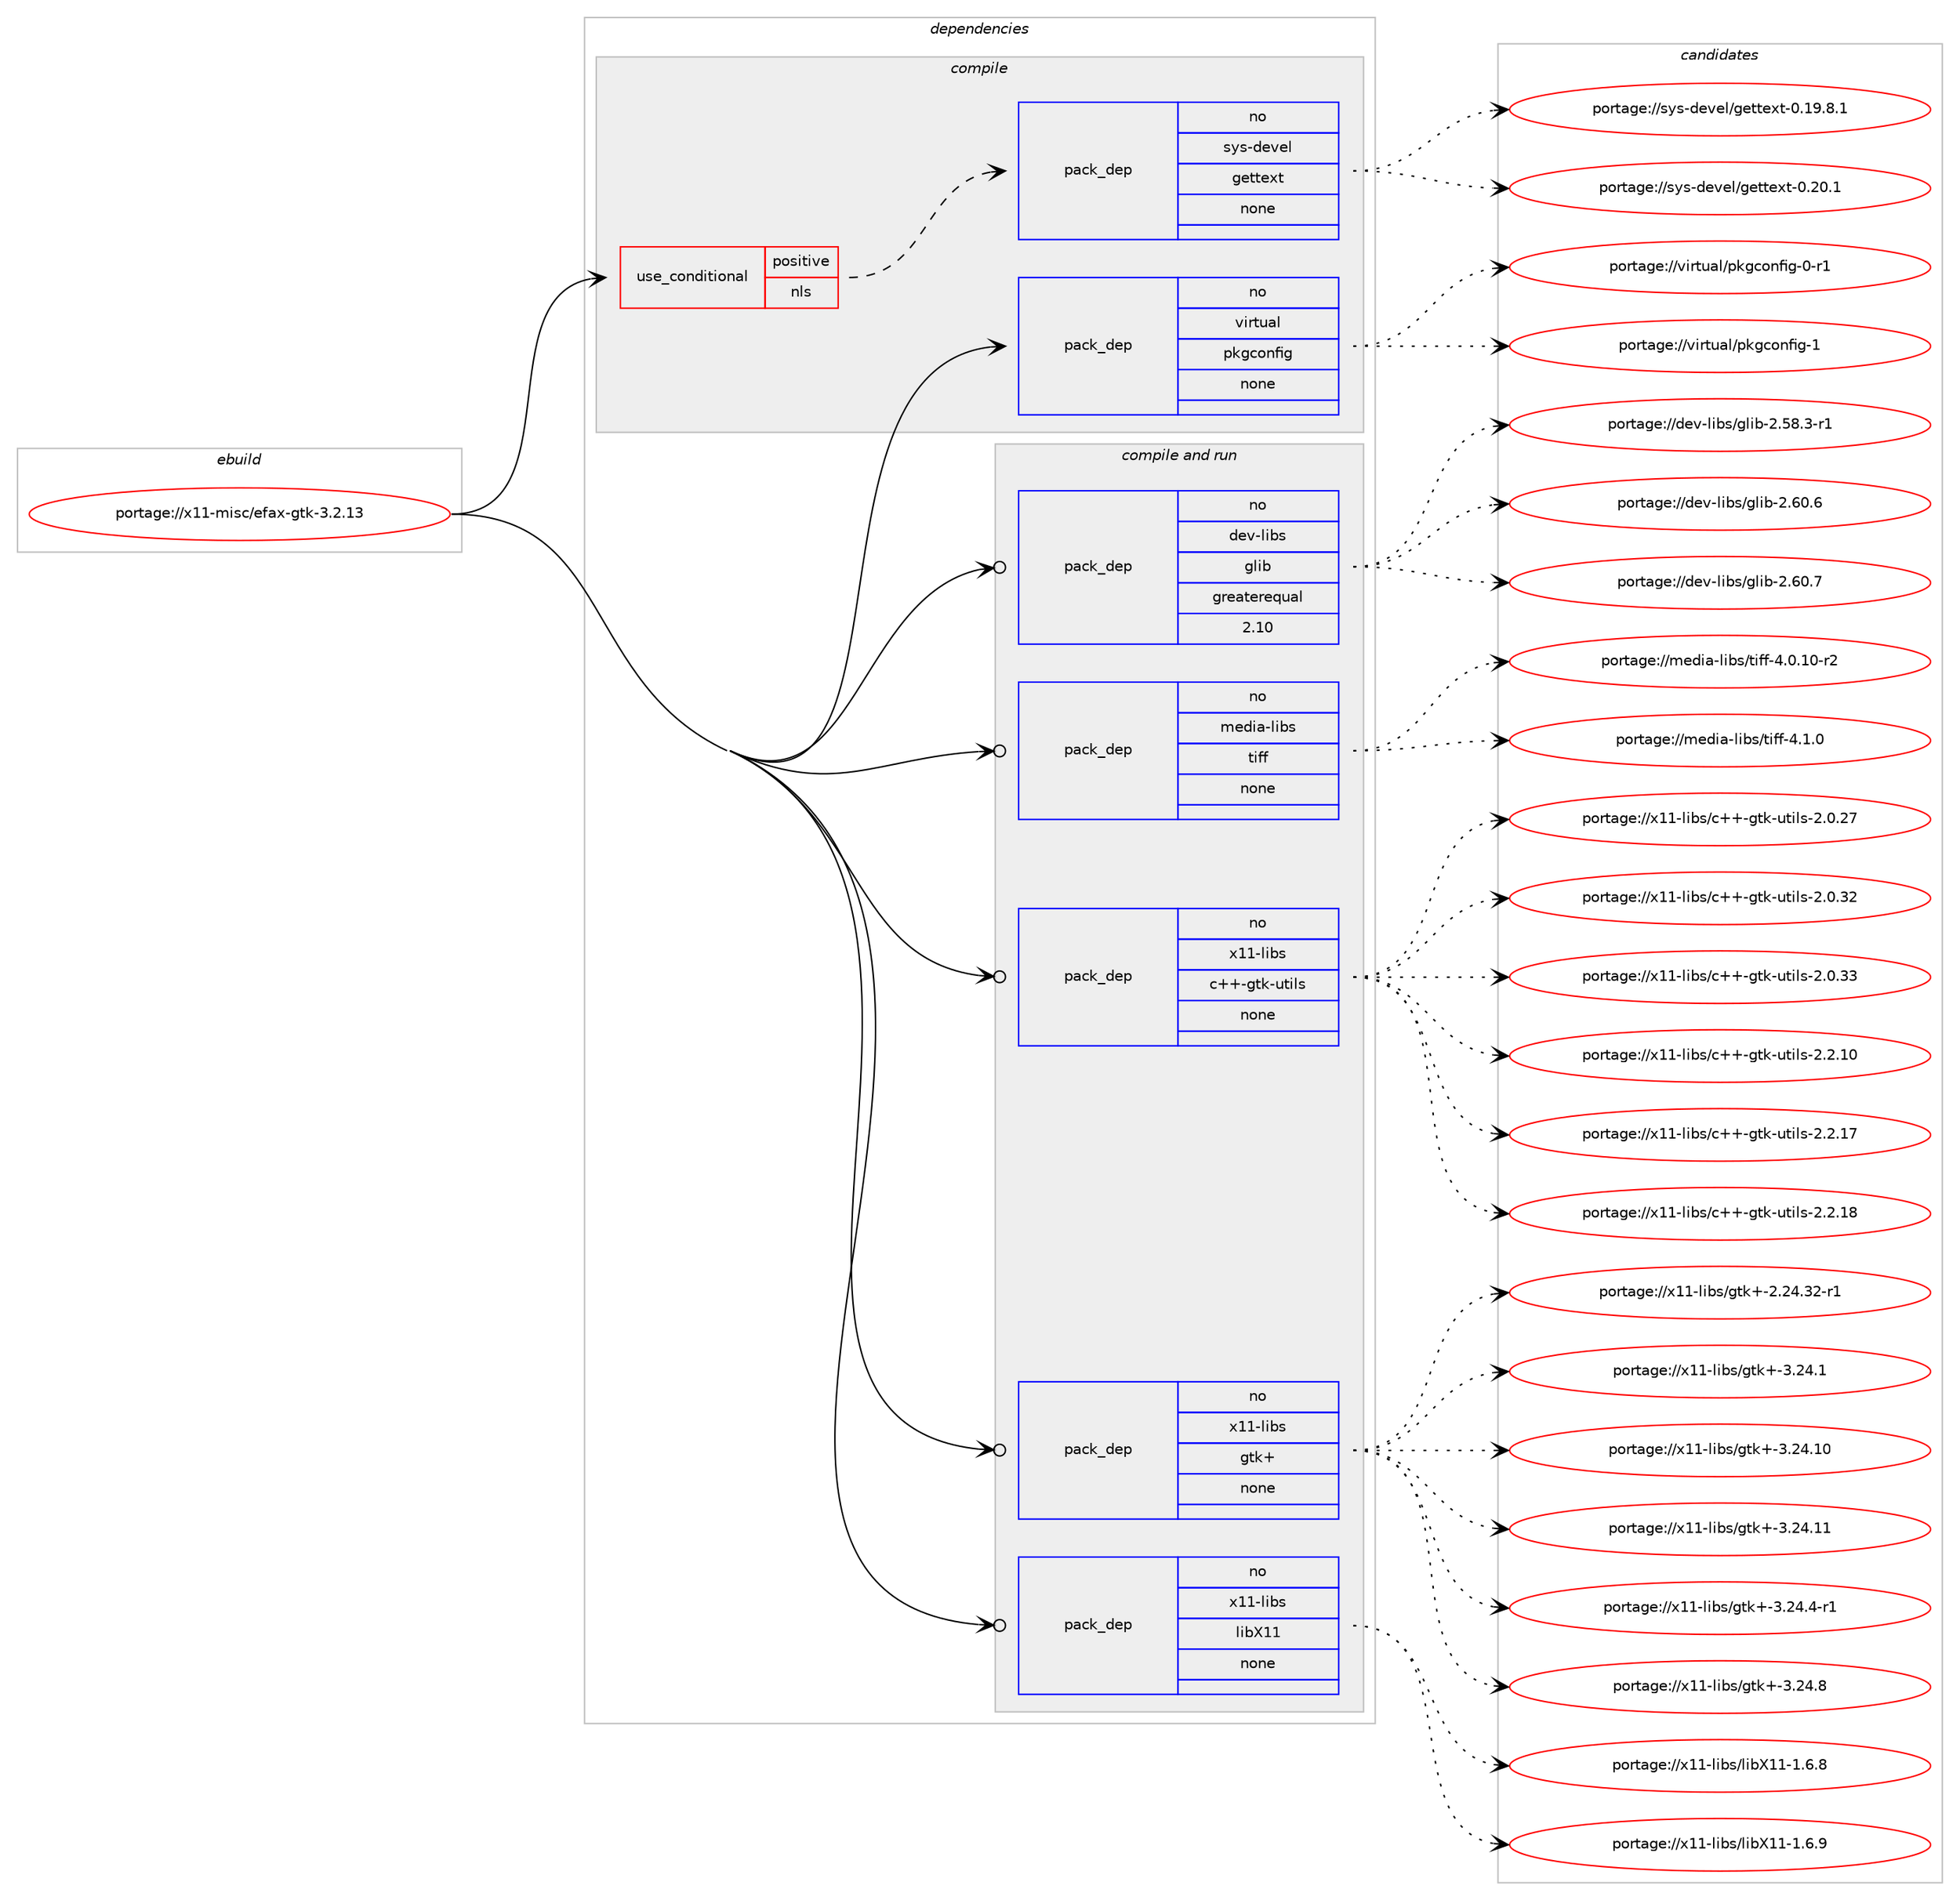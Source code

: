 digraph prolog {

# *************
# Graph options
# *************

newrank=true;
concentrate=true;
compound=true;
graph [rankdir=LR,fontname=Helvetica,fontsize=10,ranksep=1.5];#, ranksep=2.5, nodesep=0.2];
edge  [arrowhead=vee];
node  [fontname=Helvetica,fontsize=10];

# **********
# The ebuild
# **********

subgraph cluster_leftcol {
color=gray;
rank=same;
label=<<i>ebuild</i>>;
id [label="portage://x11-misc/efax-gtk-3.2.13", color=red, width=4, href="../x11-misc/efax-gtk-3.2.13.svg"];
}

# ****************
# The dependencies
# ****************

subgraph cluster_midcol {
color=gray;
label=<<i>dependencies</i>>;
subgraph cluster_compile {
fillcolor="#eeeeee";
style=filled;
label=<<i>compile</i>>;
subgraph cond108320 {
dependency452225 [label=<<TABLE BORDER="0" CELLBORDER="1" CELLSPACING="0" CELLPADDING="4"><TR><TD ROWSPAN="3" CELLPADDING="10">use_conditional</TD></TR><TR><TD>positive</TD></TR><TR><TD>nls</TD></TR></TABLE>>, shape=none, color=red];
subgraph pack335768 {
dependency452226 [label=<<TABLE BORDER="0" CELLBORDER="1" CELLSPACING="0" CELLPADDING="4" WIDTH="220"><TR><TD ROWSPAN="6" CELLPADDING="30">pack_dep</TD></TR><TR><TD WIDTH="110">no</TD></TR><TR><TD>sys-devel</TD></TR><TR><TD>gettext</TD></TR><TR><TD>none</TD></TR><TR><TD></TD></TR></TABLE>>, shape=none, color=blue];
}
dependency452225:e -> dependency452226:w [weight=20,style="dashed",arrowhead="vee"];
}
id:e -> dependency452225:w [weight=20,style="solid",arrowhead="vee"];
subgraph pack335769 {
dependency452227 [label=<<TABLE BORDER="0" CELLBORDER="1" CELLSPACING="0" CELLPADDING="4" WIDTH="220"><TR><TD ROWSPAN="6" CELLPADDING="30">pack_dep</TD></TR><TR><TD WIDTH="110">no</TD></TR><TR><TD>virtual</TD></TR><TR><TD>pkgconfig</TD></TR><TR><TD>none</TD></TR><TR><TD></TD></TR></TABLE>>, shape=none, color=blue];
}
id:e -> dependency452227:w [weight=20,style="solid",arrowhead="vee"];
}
subgraph cluster_compileandrun {
fillcolor="#eeeeee";
style=filled;
label=<<i>compile and run</i>>;
subgraph pack335770 {
dependency452228 [label=<<TABLE BORDER="0" CELLBORDER="1" CELLSPACING="0" CELLPADDING="4" WIDTH="220"><TR><TD ROWSPAN="6" CELLPADDING="30">pack_dep</TD></TR><TR><TD WIDTH="110">no</TD></TR><TR><TD>dev-libs</TD></TR><TR><TD>glib</TD></TR><TR><TD>greaterequal</TD></TR><TR><TD>2.10</TD></TR></TABLE>>, shape=none, color=blue];
}
id:e -> dependency452228:w [weight=20,style="solid",arrowhead="odotvee"];
subgraph pack335771 {
dependency452229 [label=<<TABLE BORDER="0" CELLBORDER="1" CELLSPACING="0" CELLPADDING="4" WIDTH="220"><TR><TD ROWSPAN="6" CELLPADDING="30">pack_dep</TD></TR><TR><TD WIDTH="110">no</TD></TR><TR><TD>media-libs</TD></TR><TR><TD>tiff</TD></TR><TR><TD>none</TD></TR><TR><TD></TD></TR></TABLE>>, shape=none, color=blue];
}
id:e -> dependency452229:w [weight=20,style="solid",arrowhead="odotvee"];
subgraph pack335772 {
dependency452230 [label=<<TABLE BORDER="0" CELLBORDER="1" CELLSPACING="0" CELLPADDING="4" WIDTH="220"><TR><TD ROWSPAN="6" CELLPADDING="30">pack_dep</TD></TR><TR><TD WIDTH="110">no</TD></TR><TR><TD>x11-libs</TD></TR><TR><TD>c++-gtk-utils</TD></TR><TR><TD>none</TD></TR><TR><TD></TD></TR></TABLE>>, shape=none, color=blue];
}
id:e -> dependency452230:w [weight=20,style="solid",arrowhead="odotvee"];
subgraph pack335773 {
dependency452231 [label=<<TABLE BORDER="0" CELLBORDER="1" CELLSPACING="0" CELLPADDING="4" WIDTH="220"><TR><TD ROWSPAN="6" CELLPADDING="30">pack_dep</TD></TR><TR><TD WIDTH="110">no</TD></TR><TR><TD>x11-libs</TD></TR><TR><TD>gtk+</TD></TR><TR><TD>none</TD></TR><TR><TD></TD></TR></TABLE>>, shape=none, color=blue];
}
id:e -> dependency452231:w [weight=20,style="solid",arrowhead="odotvee"];
subgraph pack335774 {
dependency452232 [label=<<TABLE BORDER="0" CELLBORDER="1" CELLSPACING="0" CELLPADDING="4" WIDTH="220"><TR><TD ROWSPAN="6" CELLPADDING="30">pack_dep</TD></TR><TR><TD WIDTH="110">no</TD></TR><TR><TD>x11-libs</TD></TR><TR><TD>libX11</TD></TR><TR><TD>none</TD></TR><TR><TD></TD></TR></TABLE>>, shape=none, color=blue];
}
id:e -> dependency452232:w [weight=20,style="solid",arrowhead="odotvee"];
}
subgraph cluster_run {
fillcolor="#eeeeee";
style=filled;
label=<<i>run</i>>;
}
}

# **************
# The candidates
# **************

subgraph cluster_choices {
rank=same;
color=gray;
label=<<i>candidates</i>>;

subgraph choice335768 {
color=black;
nodesep=1;
choiceportage1151211154510010111810110847103101116116101120116454846495746564649 [label="portage://sys-devel/gettext-0.19.8.1", color=red, width=4,href="../sys-devel/gettext-0.19.8.1.svg"];
choiceportage115121115451001011181011084710310111611610112011645484650484649 [label="portage://sys-devel/gettext-0.20.1", color=red, width=4,href="../sys-devel/gettext-0.20.1.svg"];
dependency452226:e -> choiceportage1151211154510010111810110847103101116116101120116454846495746564649:w [style=dotted,weight="100"];
dependency452226:e -> choiceportage115121115451001011181011084710310111611610112011645484650484649:w [style=dotted,weight="100"];
}
subgraph choice335769 {
color=black;
nodesep=1;
choiceportage11810511411611797108471121071039911111010210510345484511449 [label="portage://virtual/pkgconfig-0-r1", color=red, width=4,href="../virtual/pkgconfig-0-r1.svg"];
choiceportage1181051141161179710847112107103991111101021051034549 [label="portage://virtual/pkgconfig-1", color=red, width=4,href="../virtual/pkgconfig-1.svg"];
dependency452227:e -> choiceportage11810511411611797108471121071039911111010210510345484511449:w [style=dotted,weight="100"];
dependency452227:e -> choiceportage1181051141161179710847112107103991111101021051034549:w [style=dotted,weight="100"];
}
subgraph choice335770 {
color=black;
nodesep=1;
choiceportage10010111845108105981154710310810598455046535646514511449 [label="portage://dev-libs/glib-2.58.3-r1", color=red, width=4,href="../dev-libs/glib-2.58.3-r1.svg"];
choiceportage1001011184510810598115471031081059845504654484654 [label="portage://dev-libs/glib-2.60.6", color=red, width=4,href="../dev-libs/glib-2.60.6.svg"];
choiceportage1001011184510810598115471031081059845504654484655 [label="portage://dev-libs/glib-2.60.7", color=red, width=4,href="../dev-libs/glib-2.60.7.svg"];
dependency452228:e -> choiceportage10010111845108105981154710310810598455046535646514511449:w [style=dotted,weight="100"];
dependency452228:e -> choiceportage1001011184510810598115471031081059845504654484654:w [style=dotted,weight="100"];
dependency452228:e -> choiceportage1001011184510810598115471031081059845504654484655:w [style=dotted,weight="100"];
}
subgraph choice335771 {
color=black;
nodesep=1;
choiceportage10910110010597451081059811547116105102102455246484649484511450 [label="portage://media-libs/tiff-4.0.10-r2", color=red, width=4,href="../media-libs/tiff-4.0.10-r2.svg"];
choiceportage10910110010597451081059811547116105102102455246494648 [label="portage://media-libs/tiff-4.1.0", color=red, width=4,href="../media-libs/tiff-4.1.0.svg"];
dependency452229:e -> choiceportage10910110010597451081059811547116105102102455246484649484511450:w [style=dotted,weight="100"];
dependency452229:e -> choiceportage10910110010597451081059811547116105102102455246494648:w [style=dotted,weight="100"];
}
subgraph choice335772 {
color=black;
nodesep=1;
choiceportage1204949451081059811547994343451031161074511711610510811545504648465055 [label="portage://x11-libs/c++-gtk-utils-2.0.27", color=red, width=4,href="../x11-libs/c++-gtk-utils-2.0.27.svg"];
choiceportage1204949451081059811547994343451031161074511711610510811545504648465150 [label="portage://x11-libs/c++-gtk-utils-2.0.32", color=red, width=4,href="../x11-libs/c++-gtk-utils-2.0.32.svg"];
choiceportage1204949451081059811547994343451031161074511711610510811545504648465151 [label="portage://x11-libs/c++-gtk-utils-2.0.33", color=red, width=4,href="../x11-libs/c++-gtk-utils-2.0.33.svg"];
choiceportage1204949451081059811547994343451031161074511711610510811545504650464948 [label="portage://x11-libs/c++-gtk-utils-2.2.10", color=red, width=4,href="../x11-libs/c++-gtk-utils-2.2.10.svg"];
choiceportage1204949451081059811547994343451031161074511711610510811545504650464955 [label="portage://x11-libs/c++-gtk-utils-2.2.17", color=red, width=4,href="../x11-libs/c++-gtk-utils-2.2.17.svg"];
choiceportage1204949451081059811547994343451031161074511711610510811545504650464956 [label="portage://x11-libs/c++-gtk-utils-2.2.18", color=red, width=4,href="../x11-libs/c++-gtk-utils-2.2.18.svg"];
dependency452230:e -> choiceportage1204949451081059811547994343451031161074511711610510811545504648465055:w [style=dotted,weight="100"];
dependency452230:e -> choiceportage1204949451081059811547994343451031161074511711610510811545504648465150:w [style=dotted,weight="100"];
dependency452230:e -> choiceportage1204949451081059811547994343451031161074511711610510811545504648465151:w [style=dotted,weight="100"];
dependency452230:e -> choiceportage1204949451081059811547994343451031161074511711610510811545504650464948:w [style=dotted,weight="100"];
dependency452230:e -> choiceportage1204949451081059811547994343451031161074511711610510811545504650464955:w [style=dotted,weight="100"];
dependency452230:e -> choiceportage1204949451081059811547994343451031161074511711610510811545504650464956:w [style=dotted,weight="100"];
}
subgraph choice335773 {
color=black;
nodesep=1;
choiceportage12049494510810598115471031161074345504650524651504511449 [label="portage://x11-libs/gtk+-2.24.32-r1", color=red, width=4,href="../x11-libs/gtk+-2.24.32-r1.svg"];
choiceportage12049494510810598115471031161074345514650524649 [label="portage://x11-libs/gtk+-3.24.1", color=red, width=4,href="../x11-libs/gtk+-3.24.1.svg"];
choiceportage1204949451081059811547103116107434551465052464948 [label="portage://x11-libs/gtk+-3.24.10", color=red, width=4,href="../x11-libs/gtk+-3.24.10.svg"];
choiceportage1204949451081059811547103116107434551465052464949 [label="portage://x11-libs/gtk+-3.24.11", color=red, width=4,href="../x11-libs/gtk+-3.24.11.svg"];
choiceportage120494945108105981154710311610743455146505246524511449 [label="portage://x11-libs/gtk+-3.24.4-r1", color=red, width=4,href="../x11-libs/gtk+-3.24.4-r1.svg"];
choiceportage12049494510810598115471031161074345514650524656 [label="portage://x11-libs/gtk+-3.24.8", color=red, width=4,href="../x11-libs/gtk+-3.24.8.svg"];
dependency452231:e -> choiceportage12049494510810598115471031161074345504650524651504511449:w [style=dotted,weight="100"];
dependency452231:e -> choiceportage12049494510810598115471031161074345514650524649:w [style=dotted,weight="100"];
dependency452231:e -> choiceportage1204949451081059811547103116107434551465052464948:w [style=dotted,weight="100"];
dependency452231:e -> choiceportage1204949451081059811547103116107434551465052464949:w [style=dotted,weight="100"];
dependency452231:e -> choiceportage120494945108105981154710311610743455146505246524511449:w [style=dotted,weight="100"];
dependency452231:e -> choiceportage12049494510810598115471031161074345514650524656:w [style=dotted,weight="100"];
}
subgraph choice335774 {
color=black;
nodesep=1;
choiceportage120494945108105981154710810598884949454946544656 [label="portage://x11-libs/libX11-1.6.8", color=red, width=4,href="../x11-libs/libX11-1.6.8.svg"];
choiceportage120494945108105981154710810598884949454946544657 [label="portage://x11-libs/libX11-1.6.9", color=red, width=4,href="../x11-libs/libX11-1.6.9.svg"];
dependency452232:e -> choiceportage120494945108105981154710810598884949454946544656:w [style=dotted,weight="100"];
dependency452232:e -> choiceportage120494945108105981154710810598884949454946544657:w [style=dotted,weight="100"];
}
}

}
